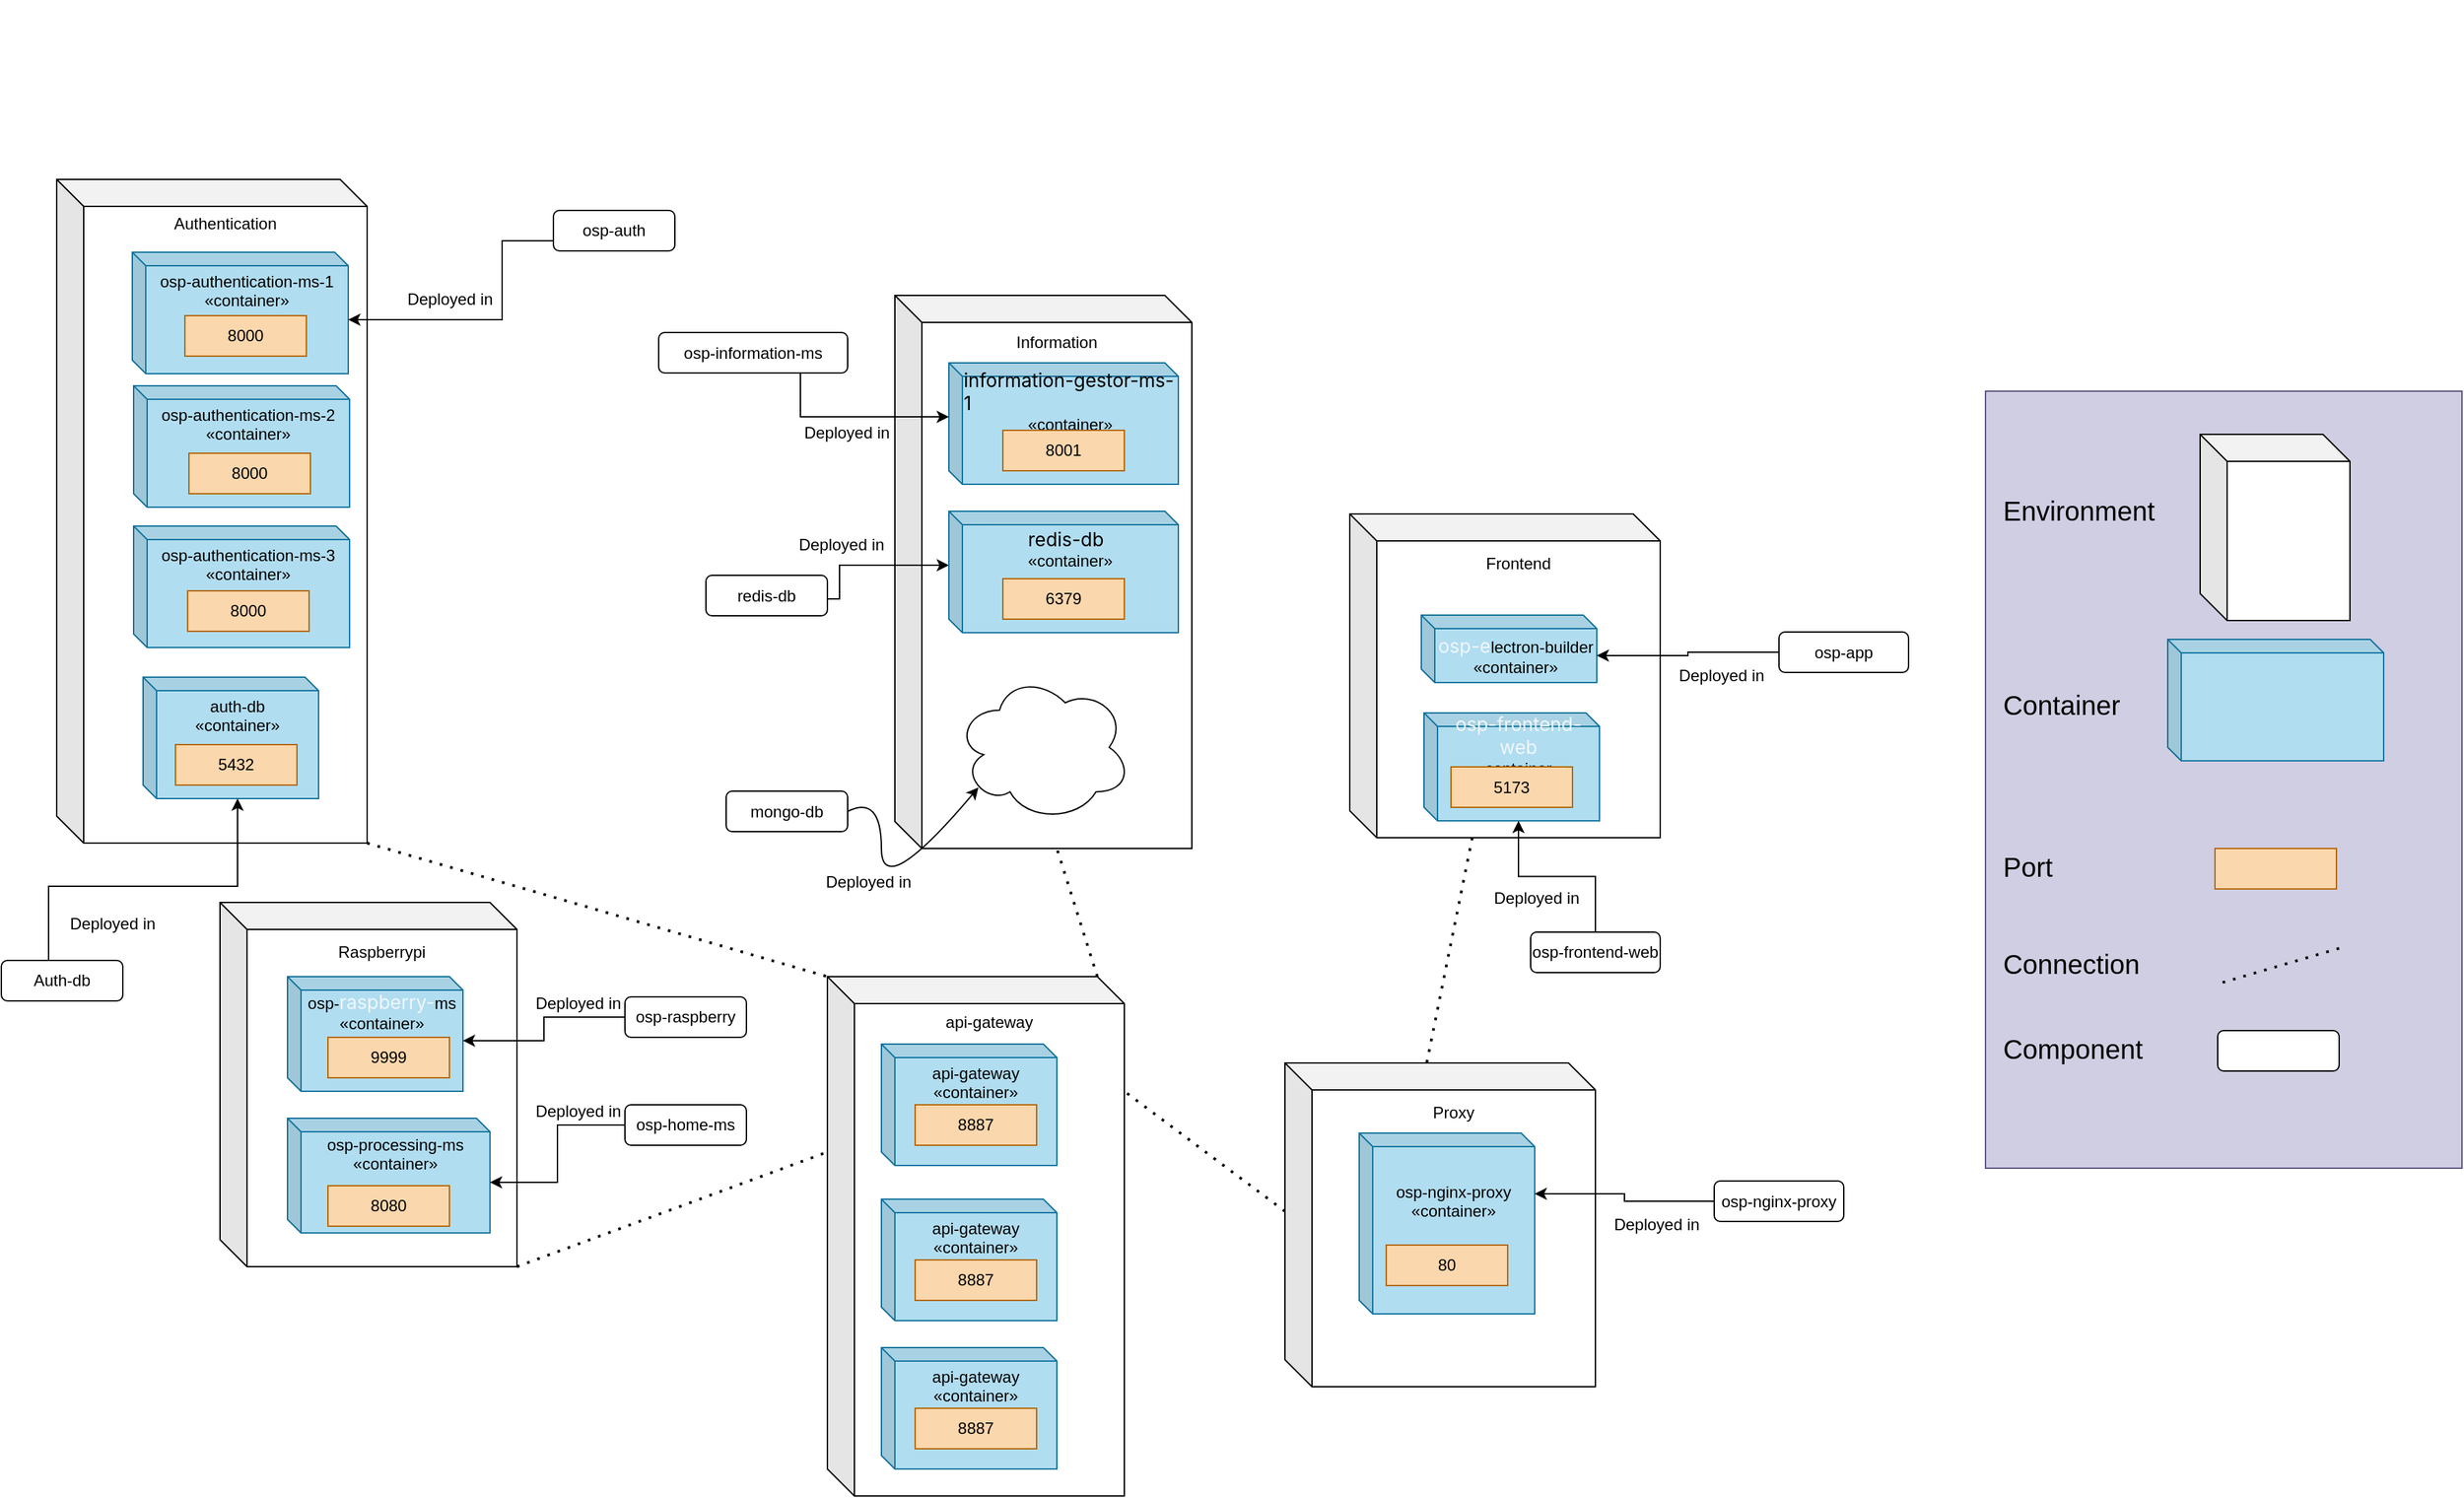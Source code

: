 <mxfile version="28.0.6">
  <diagram name="Página-1" id="M9kBXi95Pbxdc5H1Kn_U">
    <mxGraphModel dx="2466" dy="1177" grid="0" gridSize="10" guides="0" tooltips="1" connect="1" arrows="1" fold="1" page="0" pageScale="1" pageWidth="827" pageHeight="1169" math="0" shadow="0">
      <root>
        <mxCell id="0" />
        <mxCell id="1" parent="0" />
        <mxCell id="m0GzX1zBY5cCZCbFDKXA-44" value="api-gateway" style="shape=cube;whiteSpace=wrap;html=1;boundedLbl=1;backgroundOutline=1;darkOpacity=0.05;darkOpacity2=0.1;size=20;verticalAlign=top;movable=0;resizable=0;rotatable=0;deletable=0;editable=0;locked=1;connectable=0;" parent="1" vertex="1">
          <mxGeometry x="500" y="535" width="220" height="385" as="geometry" />
        </mxCell>
        <mxCell id="m0GzX1zBY5cCZCbFDKXA-43" value="Raspberrypi&lt;div&gt;&lt;br&gt;&lt;/div&gt;&lt;div&gt;&lt;br&gt;&lt;/div&gt;&lt;div&gt;&lt;br&gt;&lt;/div&gt;&lt;div&gt;&lt;br&gt;&lt;/div&gt;&lt;div&gt;&lt;br&gt;&lt;/div&gt;&lt;div&gt;&lt;br&gt;&lt;/div&gt;&lt;div&gt;&lt;br&gt;&lt;/div&gt;&lt;div&gt;&lt;br&gt;&lt;/div&gt;&lt;div&gt;&lt;br&gt;&lt;/div&gt;&lt;div&gt;&lt;br&gt;&lt;/div&gt;&lt;div&gt;&lt;br&gt;&lt;/div&gt;&lt;div&gt;&lt;br&gt;&lt;/div&gt;&lt;div&gt;&lt;br&gt;&lt;/div&gt;&lt;div&gt;&lt;br&gt;&lt;/div&gt;&lt;div&gt;&lt;br&gt;&lt;/div&gt;" style="shape=cube;whiteSpace=wrap;html=1;boundedLbl=1;backgroundOutline=1;darkOpacity=0.05;darkOpacity2=0.1;size=20;" parent="1" vertex="1">
          <mxGeometry x="50" y="480" width="220" height="270" as="geometry" />
        </mxCell>
        <mxCell id="m0GzX1zBY5cCZCbFDKXA-32" value="Frontend&lt;div&gt;&lt;br&gt;&lt;/div&gt;&lt;div&gt;&lt;br&gt;&lt;/div&gt;&lt;div&gt;&lt;br&gt;&lt;/div&gt;&lt;div&gt;&lt;br&gt;&lt;/div&gt;&lt;div&gt;&lt;br&gt;&lt;/div&gt;&lt;div&gt;&lt;br&gt;&lt;/div&gt;&lt;div&gt;&lt;br&gt;&lt;/div&gt;&lt;div&gt;&lt;br&gt;&lt;/div&gt;&lt;div&gt;&lt;br&gt;&lt;/div&gt;&lt;div&gt;&lt;br&gt;&lt;/div&gt;&lt;div&gt;&lt;br&gt;&lt;/div&gt;&lt;div&gt;&lt;br&gt;&lt;/div&gt;&lt;div&gt;&lt;br&gt;&lt;/div&gt;" style="shape=cube;whiteSpace=wrap;html=1;boundedLbl=1;backgroundOutline=1;darkOpacity=0.05;darkOpacity2=0.1;size=20;" parent="1" vertex="1">
          <mxGeometry x="887" y="192" width="230" height="240" as="geometry" />
        </mxCell>
        <mxCell id="m0GzX1zBY5cCZCbFDKXA-19" value="&lt;div&gt;&lt;br&gt;&lt;/div&gt;&lt;div&gt;&lt;br&gt;&lt;/div&gt;&lt;div&gt;&lt;br&gt;&lt;/div&gt;&lt;div&gt;&lt;br&gt;&lt;/div&gt;&lt;div&gt;&lt;br&gt;&lt;/div&gt;&lt;div&gt;&lt;br&gt;&lt;/div&gt;&lt;div&gt;&lt;br&gt;&lt;/div&gt;&lt;div&gt;&lt;br&gt;&lt;/div&gt;&lt;div&gt;&lt;br&gt;&lt;/div&gt;&lt;div&gt;&lt;br&gt;&lt;/div&gt;&lt;div&gt;&lt;br&gt;&lt;/div&gt;Authentication&lt;div&gt;&lt;br&gt;&lt;/div&gt;&lt;div&gt;&lt;br&gt;&lt;/div&gt;&lt;div&gt;&lt;br&gt;&lt;/div&gt;&lt;div&gt;&lt;br&gt;&lt;/div&gt;&lt;div&gt;&lt;br&gt;&lt;/div&gt;&lt;div&gt;&lt;br&gt;&lt;/div&gt;&lt;div&gt;&lt;br&gt;&lt;/div&gt;&lt;div&gt;&lt;br&gt;&lt;/div&gt;&lt;div&gt;&lt;br&gt;&lt;/div&gt;&lt;div&gt;&lt;br&gt;&lt;/div&gt;&lt;div&gt;&lt;br&gt;&lt;/div&gt;&lt;div&gt;&lt;br&gt;&lt;/div&gt;&lt;div&gt;&lt;br&gt;&lt;/div&gt;&lt;div&gt;&lt;br&gt;&lt;/div&gt;&lt;div&gt;&lt;div&gt;&lt;br&gt;&lt;/div&gt;&lt;div&gt;&lt;br&gt;&lt;/div&gt;&lt;div&gt;&lt;br&gt;&lt;/div&gt;&lt;div&gt;&lt;br&gt;&lt;/div&gt;&lt;div&gt;&lt;br&gt;&lt;/div&gt;&lt;div&gt;&lt;br&gt;&lt;/div&gt;&lt;div&gt;&lt;br&gt;&lt;/div&gt;&lt;div&gt;&lt;br&gt;&lt;/div&gt;&lt;div&gt;&lt;br&gt;&lt;/div&gt;&lt;div&gt;&lt;br&gt;&lt;/div&gt;&lt;div&gt;&lt;br&gt;&lt;/div&gt;&lt;div&gt;&lt;br&gt;&lt;/div&gt;&lt;/div&gt;&lt;div&gt;&lt;br&gt;&lt;/div&gt;&lt;div&gt;&lt;br&gt;&lt;/div&gt;&lt;div&gt;&lt;br&gt;&lt;/div&gt;&lt;div&gt;&lt;br&gt;&lt;/div&gt;&lt;div&gt;&lt;br&gt;&lt;/div&gt;&lt;div&gt;&lt;br&gt;&lt;/div&gt;&lt;div&gt;&lt;br&gt;&lt;/div&gt;&lt;div&gt;&lt;br&gt;&lt;/div&gt;&lt;div&gt;&lt;br&gt;&lt;/div&gt;&lt;div&gt;&lt;br&gt;&lt;/div&gt;&lt;div&gt;&lt;br&gt;&lt;/div&gt;&lt;div&gt;&lt;br&gt;&lt;/div&gt;&lt;div&gt;&lt;br&gt;&lt;/div&gt;&lt;div&gt;&lt;br&gt;&lt;/div&gt;&lt;div&gt;&lt;br&gt;&lt;/div&gt;&lt;div&gt;&lt;br&gt;&lt;/div&gt;" style="shape=cube;whiteSpace=wrap;html=1;boundedLbl=1;backgroundOutline=1;darkOpacity=0.05;darkOpacity2=0.1;size=20;" parent="1" vertex="1">
          <mxGeometry x="-71" y="-56" width="230" height="492" as="geometry" />
        </mxCell>
        <mxCell id="m0GzX1zBY5cCZCbFDKXA-23" value="&lt;font style=&quot;color: light-dark(rgb(0, 0, 0), rgb(0, 0, 0));&quot;&gt;Auth-db&lt;/font&gt;" style="rounded=1;whiteSpace=wrap;html=1;fillColor=light-dark(#FFFFFF,#99FFFF);strokeColor=light-dark(#000000,#000000);" parent="1" vertex="1">
          <mxGeometry x="-112" y="523" width="90" height="30" as="geometry" />
        </mxCell>
        <mxCell id="m0GzX1zBY5cCZCbFDKXA-25" value="auth-db&lt;div&gt;«container»&lt;/div&gt;&lt;div&gt;&lt;br&gt;&lt;/div&gt;&lt;div&gt;&lt;br&gt;&lt;/div&gt;&lt;div&gt;&lt;br&gt;&lt;/div&gt;" style="shape=cube;whiteSpace=wrap;html=1;boundedLbl=1;backgroundOutline=1;darkOpacity=0.05;darkOpacity2=0.1;size=10;fillColor=#b1ddf0;strokeColor=#10739e;" parent="1" vertex="1">
          <mxGeometry x="-7" y="313" width="130" height="90" as="geometry" />
        </mxCell>
        <mxCell id="m0GzX1zBY5cCZCbFDKXA-28" value="Information&lt;div&gt;&lt;br&gt;&lt;/div&gt;&lt;div&gt;&lt;br&gt;&lt;/div&gt;&lt;div&gt;&lt;br&gt;&lt;/div&gt;&lt;div&gt;&lt;br&gt;&lt;/div&gt;&lt;div&gt;&lt;br&gt;&lt;/div&gt;&lt;div&gt;&lt;br&gt;&lt;/div&gt;&lt;div&gt;&lt;br&gt;&lt;/div&gt;&lt;div&gt;&lt;br&gt;&lt;/div&gt;&lt;div&gt;&lt;br&gt;&lt;/div&gt;&lt;div&gt;&lt;br&gt;&lt;/div&gt;&lt;div&gt;&lt;br&gt;&lt;/div&gt;&lt;div&gt;&lt;br&gt;&lt;/div&gt;&lt;div&gt;&lt;br&gt;&lt;/div&gt;&lt;div&gt;&lt;br&gt;&lt;/div&gt;&lt;div&gt;&lt;br&gt;&lt;/div&gt;&lt;div&gt;&lt;br&gt;&lt;/div&gt;&lt;div&gt;&lt;br&gt;&lt;/div&gt;&lt;div&gt;&lt;br&gt;&lt;/div&gt;&lt;div&gt;&lt;br&gt;&lt;/div&gt;&lt;div&gt;&lt;br&gt;&lt;/div&gt;&lt;div&gt;&lt;br&gt;&lt;/div&gt;&lt;div&gt;&lt;br&gt;&lt;/div&gt;&lt;div&gt;&lt;br&gt;&lt;/div&gt;&lt;div&gt;&lt;br&gt;&lt;/div&gt;&lt;div&gt;&lt;br&gt;&lt;/div&gt;" style="shape=cube;whiteSpace=wrap;html=1;boundedLbl=1;backgroundOutline=1;darkOpacity=0.05;darkOpacity2=0.1;size=20;" parent="1" vertex="1">
          <mxGeometry x="550" y="30" width="220" height="410" as="geometry" />
        </mxCell>
        <mxCell id="m0GzX1zBY5cCZCbFDKXA-29" style="edgeStyle=orthogonalEdgeStyle;rounded=0;orthogonalLoop=1;jettySize=auto;html=1;exitX=0.389;exitY=0;exitDx=0;exitDy=0;exitPerimeter=0;entryX=0;entryY=0;entryDx=70;entryDy=90;entryPerimeter=0;" parent="1" source="m0GzX1zBY5cCZCbFDKXA-23" target="m0GzX1zBY5cCZCbFDKXA-25" edge="1">
          <mxGeometry relative="1" as="geometry">
            <mxPoint x="55" y="413" as="sourcePoint" />
            <Array as="points">
              <mxPoint x="-77" y="468" />
              <mxPoint x="63" y="468" />
            </Array>
            <mxPoint x="107" y="473" as="targetPoint" />
          </mxGeometry>
        </mxCell>
        <mxCell id="m0GzX1zBY5cCZCbFDKXA-30" value="Deployed in" style="text;html=1;align=center;verticalAlign=middle;resizable=0;points=[];autosize=1;strokeColor=none;fillColor=none;" parent="1" vertex="1">
          <mxGeometry x="-75" y="481" width="90" height="30" as="geometry" />
        </mxCell>
        <mxCell id="m0GzX1zBY5cCZCbFDKXA-31" value="&lt;font style=&quot;&quot;&gt;&lt;a style=&quot;box-sizing: border-box; text-decoration-line: none; font-family: -apple-system, BlinkMacSystemFont, &amp;quot;Segoe UI&amp;quot;, &amp;quot;Noto Sans&amp;quot;, Helvetica, Arial, sans-serif, &amp;quot;Apple Color Emoji&amp;quot;, &amp;quot;Segoe UI Emoji&amp;quot;; font-size: 14px; text-align: left; text-wrap-mode: nowrap;&quot; href=&quot;https://github.com/dafmontenegro/overwatch-sentinel-platform/tree/master/osp-frontend-web&quot; class=&quot;Link--primary&quot; aria-label=&quot;osp-frontend-web, (Directory)&quot; title=&quot;osp-frontend-web&quot;&gt;&lt;font style=&quot;color: light-dark(rgb(240, 246, 252), rgb(255, 255, 255));&quot;&gt;osp-frontend-web&lt;/font&gt;&lt;/a&gt;&lt;br&gt;&lt;/font&gt;&lt;div&gt;&lt;font style=&quot;color: light-dark(rgb(0, 0, 0), rgb(255, 255, 255));&quot;&gt;«container»&lt;/font&gt;&lt;/div&gt;&lt;div&gt;&lt;font style=&quot;color: light-dark(rgb(0, 0, 0), rgb(255, 255, 255));&quot;&gt;&lt;br&gt;&lt;/font&gt;&lt;/div&gt;&lt;div&gt;&lt;br&gt;&lt;/div&gt;&lt;div&gt;&lt;br&gt;&lt;/div&gt;" style="shape=cube;whiteSpace=wrap;html=1;boundedLbl=1;backgroundOutline=1;darkOpacity=0.05;darkOpacity2=0.1;size=10;fillColor=#b1ddf0;strokeColor=#10739e;" parent="1" vertex="1">
          <mxGeometry x="942" y="339.5" width="130" height="80" as="geometry" />
        </mxCell>
        <mxCell id="m0GzX1zBY5cCZCbFDKXA-33" value="&lt;div&gt;&lt;div style=&quot;text-align: left;&quot;&gt;&lt;span style=&quot;background-color: transparent; font-size: 14px; text-wrap-mode: nowrap;&quot;&gt;&lt;font face=&quot;-apple-system, BlinkMacSystemFont, Segoe UI, Noto Sans, Helvetica, Arial, sans-serif, Apple Color Emoji, Segoe UI Emoji&quot;&gt;information-gestor-ms-1&lt;/font&gt;&lt;/span&gt;&lt;/div&gt;&lt;font style=&quot;color: light-dark(rgb(0, 0, 0), rgb(255, 255, 255));&quot;&gt;«container»&lt;/font&gt;&lt;/div&gt;&lt;div&gt;&lt;font style=&quot;color: light-dark(rgb(0, 0, 0), rgb(255, 255, 255));&quot;&gt;&lt;br&gt;&lt;/font&gt;&lt;/div&gt;&lt;div&gt;&lt;font style=&quot;color: light-dark(rgb(0, 0, 0), rgb(255, 255, 255));&quot;&gt;&lt;br&gt;&lt;/font&gt;&lt;/div&gt;&lt;div&gt;&lt;br&gt;&lt;/div&gt;" style="shape=cube;whiteSpace=wrap;html=1;boundedLbl=1;backgroundOutline=1;darkOpacity=0.05;darkOpacity2=0.1;size=10;fillColor=#b1ddf0;strokeColor=#10739e;" parent="1" vertex="1">
          <mxGeometry x="590" y="80" width="170" height="90" as="geometry" />
        </mxCell>
        <mxCell id="m0GzX1zBY5cCZCbFDKXA-34" value="5432" style="rounded=0;whiteSpace=wrap;html=1;fillColor=#fad7ac;strokeColor=#b46504;" parent="1" vertex="1">
          <mxGeometry x="17" y="363" width="90" height="30" as="geometry" />
        </mxCell>
        <mxCell id="m0GzX1zBY5cCZCbFDKXA-35" value="&lt;font style=&quot;color: light-dark(rgb(0, 0, 0), rgb(0, 0, 0));&quot;&gt;osp-frontend-web&lt;/font&gt;" style="rounded=1;whiteSpace=wrap;html=1;fillColor=light-dark(#FFFFFF,#99FFFF);strokeColor=light-dark(#000000,#000000);" parent="1" vertex="1">
          <mxGeometry x="1021" y="502" width="96" height="30" as="geometry" />
        </mxCell>
        <mxCell id="m0GzX1zBY5cCZCbFDKXA-36" style="edgeStyle=orthogonalEdgeStyle;rounded=0;orthogonalLoop=1;jettySize=auto;html=1;entryX=0;entryY=0;entryDx=70;entryDy=80;entryPerimeter=0;exitX=0.5;exitY=0;exitDx=0;exitDy=0;" parent="1" source="m0GzX1zBY5cCZCbFDKXA-35" target="m0GzX1zBY5cCZCbFDKXA-31" edge="1">
          <mxGeometry relative="1" as="geometry">
            <mxPoint x="72" y="659" as="sourcePoint" />
            <mxPoint x="116" y="572" as="targetPoint" />
          </mxGeometry>
        </mxCell>
        <mxCell id="m0GzX1zBY5cCZCbFDKXA-37" value="Deployed in" style="text;html=1;align=center;verticalAlign=middle;resizable=0;points=[];autosize=1;strokeColor=none;fillColor=none;" parent="1" vertex="1">
          <mxGeometry x="175" y="18" width="90" height="30" as="geometry" />
        </mxCell>
        <mxCell id="m0GzX1zBY5cCZCbFDKXA-38" value="&lt;div&gt;&lt;font style=&quot;color: light-dark(rgb(0, 0, 0), rgb(255, 255, 255));&quot;&gt;osp-&lt;a title=&quot;osp-frontend-web&quot; aria-label=&quot;osp-frontend-web, (Directory)&quot; class=&quot;Link--primary&quot; href=&quot;https://github.com/dafmontenegro/overwatch-sentinel-platform/tree/master/osp-frontend-web&quot; style=&quot;box-sizing: border-box; text-decoration-line: none; font-family: -apple-system, BlinkMacSystemFont, &amp;quot;Segoe UI&amp;quot;, &amp;quot;Noto Sans&amp;quot;, Helvetica, Arial, sans-serif, &amp;quot;Apple Color Emoji&amp;quot;, &amp;quot;Segoe UI Emoji&amp;quot;; font-size: 14px; text-align: left; text-wrap-mode: nowrap;&quot;&gt;&lt;font style=&quot;color: light-dark(rgb(240, 246, 252), rgb(255, 255, 255));&quot;&gt;raspberry-&lt;/font&gt;&lt;/a&gt;ms&lt;br&gt;«container»&lt;/font&gt;&lt;/div&gt;&lt;div&gt;&lt;font style=&quot;color: light-dark(rgb(0, 0, 0), rgb(255, 255, 255));&quot;&gt;&lt;br&gt;&lt;/font&gt;&lt;/div&gt;&lt;div&gt;&lt;font style=&quot;color: light-dark(rgb(0, 0, 0), rgb(255, 255, 255));&quot;&gt;&lt;br&gt;&lt;/font&gt;&lt;/div&gt;&lt;div&gt;&lt;br&gt;&lt;/div&gt;" style="shape=cube;whiteSpace=wrap;html=1;boundedLbl=1;backgroundOutline=1;darkOpacity=0.05;darkOpacity2=0.1;size=10;fillColor=#b1ddf0;strokeColor=#10739e;" parent="1" vertex="1">
          <mxGeometry x="100" y="535" width="130" height="85" as="geometry" />
        </mxCell>
        <mxCell id="m0GzX1zBY5cCZCbFDKXA-41" value="&lt;div&gt;&lt;font style=&quot;color: light-dark(rgb(0, 0, 0), rgb(255, 255, 255));&quot;&gt;api-gateway&lt;br&gt;«container»&lt;/font&gt;&lt;/div&gt;&lt;div&gt;&lt;font style=&quot;color: light-dark(rgb(0, 0, 0), rgb(255, 255, 255));&quot;&gt;&lt;br&gt;&lt;/font&gt;&lt;/div&gt;&lt;div&gt;&lt;font style=&quot;color: light-dark(rgb(0, 0, 0), rgb(255, 255, 255));&quot;&gt;&lt;br&gt;&lt;/font&gt;&lt;/div&gt;&lt;div&gt;&lt;br&gt;&lt;/div&gt;" style="shape=cube;whiteSpace=wrap;html=1;boundedLbl=1;backgroundOutline=1;darkOpacity=0.05;darkOpacity2=0.1;size=10;fillColor=#b1ddf0;strokeColor=#10739e;" parent="1" vertex="1">
          <mxGeometry x="540" y="585" width="130" height="90" as="geometry" />
        </mxCell>
        <mxCell id="m0GzX1zBY5cCZCbFDKXA-45" value="osp-authentication-ms-1&lt;div&gt;«container»&lt;/div&gt;&lt;div&gt;&lt;br&gt;&lt;/div&gt;&lt;div&gt;&lt;br&gt;&lt;/div&gt;&lt;div&gt;&lt;br&gt;&lt;/div&gt;" style="shape=cube;whiteSpace=wrap;html=1;boundedLbl=1;backgroundOutline=1;darkOpacity=0.05;darkOpacity2=0.1;size=10;fillColor=#b1ddf0;strokeColor=#10739e;" parent="1" vertex="1">
          <mxGeometry x="-15" y="-2" width="160" height="90" as="geometry" />
        </mxCell>
        <mxCell id="m0GzX1zBY5cCZCbFDKXA-46" value="8000" style="rounded=0;whiteSpace=wrap;html=1;fillColor=#fad7ac;strokeColor=#b46504;" parent="1" vertex="1">
          <mxGeometry x="24" y="45" width="90" height="30" as="geometry" />
        </mxCell>
        <mxCell id="m0GzX1zBY5cCZCbFDKXA-47" value="&lt;font style=&quot;color: light-dark(rgb(0, 0, 0), rgb(0, 0, 0));&quot;&gt;osp-auth&lt;/font&gt;" style="rounded=1;whiteSpace=wrap;html=1;fillColor=light-dark(#FFFFFF,#99FFFF);strokeColor=light-dark(#000000,#000000);" parent="1" vertex="1">
          <mxGeometry x="297" y="-33" width="90" height="30" as="geometry" />
        </mxCell>
        <mxCell id="m0GzX1zBY5cCZCbFDKXA-48" style="edgeStyle=orthogonalEdgeStyle;rounded=0;orthogonalLoop=1;jettySize=auto;html=1;entryX=0;entryY=0;entryDx=160;entryDy=50;entryPerimeter=0;exitX=0;exitY=0.75;exitDx=0;exitDy=0;" parent="1" source="m0GzX1zBY5cCZCbFDKXA-47" target="m0GzX1zBY5cCZCbFDKXA-45" edge="1">
          <mxGeometry relative="1" as="geometry">
            <mxPoint x="370" y="182.5" as="sourcePoint" />
            <mxPoint x="264" y="317.5" as="targetPoint" />
            <Array as="points">
              <mxPoint x="259" y="48" />
            </Array>
          </mxGeometry>
        </mxCell>
        <mxCell id="m0GzX1zBY5cCZCbFDKXA-50" value="8001" style="rounded=0;whiteSpace=wrap;html=1;fillColor=#fad7ac;strokeColor=#b46504;" parent="1" vertex="1">
          <mxGeometry x="630" y="130" width="90" height="30" as="geometry" />
        </mxCell>
        <mxCell id="m0GzX1zBY5cCZCbFDKXA-51" value="&lt;font style=&quot;color: light-dark(rgb(0, 0, 0), rgb(0, 0, 0));&quot;&gt;osp-information-ms&lt;/font&gt;" style="rounded=1;whiteSpace=wrap;html=1;fillColor=light-dark(#FFFFFF,#99FFFF);strokeColor=light-dark(#000000,#000000);" parent="1" vertex="1">
          <mxGeometry x="375" y="57.5" width="140" height="30" as="geometry" />
        </mxCell>
        <mxCell id="m0GzX1zBY5cCZCbFDKXA-53" value="Deployed in" style="text;html=1;align=center;verticalAlign=middle;resizable=0;points=[];autosize=1;strokeColor=none;fillColor=none;" parent="1" vertex="1">
          <mxGeometry x="469" y="117" width="90" height="30" as="geometry" />
        </mxCell>
        <mxCell id="m0GzX1zBY5cCZCbFDKXA-54" style="edgeStyle=orthogonalEdgeStyle;rounded=0;orthogonalLoop=1;jettySize=auto;html=1;entryX=0;entryY=0;entryDx=0;entryDy=40;entryPerimeter=0;exitX=1;exitY=0.5;exitDx=0;exitDy=0;" parent="1" source="m0GzX1zBY5cCZCbFDKXA-58" target="m0GzX1zBY5cCZCbFDKXA-56" edge="1">
          <mxGeometry relative="1" as="geometry">
            <mxPoint x="510" y="270" as="sourcePoint" />
            <mxPoint x="390" y="290" as="targetPoint" />
            <Array as="points">
              <mxPoint x="509" y="255" />
              <mxPoint x="509" y="230" />
            </Array>
          </mxGeometry>
        </mxCell>
        <mxCell id="m0GzX1zBY5cCZCbFDKXA-55" style="edgeStyle=orthogonalEdgeStyle;rounded=0;orthogonalLoop=1;jettySize=auto;html=1;entryX=0;entryY=0;entryDx=0;entryDy=40;entryPerimeter=0;exitX=0.75;exitY=1;exitDx=0;exitDy=0;" parent="1" source="m0GzX1zBY5cCZCbFDKXA-51" target="m0GzX1zBY5cCZCbFDKXA-33" edge="1">
          <mxGeometry relative="1" as="geometry">
            <mxPoint x="480" y="90" as="sourcePoint" />
            <mxPoint x="390" y="290" as="targetPoint" />
            <Array as="points">
              <mxPoint x="480" y="120" />
            </Array>
          </mxGeometry>
        </mxCell>
        <mxCell id="m0GzX1zBY5cCZCbFDKXA-56" value="&lt;div&gt;&lt;div style=&quot;text-align: left;&quot;&gt;&lt;span style=&quot;color: light-dark(rgb(0, 0, 0), rgb(255, 255, 255)); background-color: transparent; text-align: center;&quot;&gt;&lt;font face=&quot;-apple-system, BlinkMacSystemFont, Segoe UI, Noto Sans, Helvetica, Arial, sans-serif, Apple Color Emoji, Segoe UI Emoji&quot;&gt;&lt;span style=&quot;font-size: 14px; text-wrap-mode: nowrap;&quot;&gt;redis-db&lt;/span&gt;&lt;/font&gt;&lt;/span&gt;&lt;/div&gt;&lt;div style=&quot;text-align: left;&quot;&gt;&lt;span style=&quot;color: light-dark(rgb(0, 0, 0), rgb(255, 255, 255)); background-color: transparent; text-align: center;&quot;&gt;«container»&lt;/span&gt;&lt;/div&gt;&lt;/div&gt;&lt;div&gt;&lt;font style=&quot;color: light-dark(rgb(0, 0, 0), rgb(255, 255, 255));&quot;&gt;&lt;br&gt;&lt;/font&gt;&lt;/div&gt;&lt;div&gt;&lt;font style=&quot;color: light-dark(rgb(0, 0, 0), rgb(255, 255, 255));&quot;&gt;&lt;br&gt;&lt;/font&gt;&lt;/div&gt;&lt;div&gt;&lt;br&gt;&lt;/div&gt;" style="shape=cube;whiteSpace=wrap;html=1;boundedLbl=1;backgroundOutline=1;darkOpacity=0.05;darkOpacity2=0.1;size=10;fillColor=#b1ddf0;strokeColor=#10739e;" parent="1" vertex="1">
          <mxGeometry x="590" y="190" width="170" height="90" as="geometry" />
        </mxCell>
        <mxCell id="m0GzX1zBY5cCZCbFDKXA-57" value="6379" style="rounded=0;whiteSpace=wrap;html=1;fillColor=#fad7ac;strokeColor=#b46504;" parent="1" vertex="1">
          <mxGeometry x="630" y="240" width="90" height="30" as="geometry" />
        </mxCell>
        <mxCell id="m0GzX1zBY5cCZCbFDKXA-58" value="&lt;font style=&quot;color: light-dark(rgb(0, 0, 0), rgb(0, 0, 0));&quot;&gt;redis-db&lt;/font&gt;" style="rounded=1;whiteSpace=wrap;html=1;fillColor=light-dark(#FFFFFF,#99FFFF);strokeColor=light-dark(#000000,#000000);" parent="1" vertex="1">
          <mxGeometry x="410" y="237.5" width="90" height="30" as="geometry" />
        </mxCell>
        <mxCell id="m0GzX1zBY5cCZCbFDKXA-59" value="Deployed in" style="text;html=1;align=center;verticalAlign=middle;resizable=0;points=[];autosize=1;strokeColor=none;fillColor=none;" parent="1" vertex="1">
          <mxGeometry x="465" y="200" width="90" height="30" as="geometry" />
        </mxCell>
        <mxCell id="m0GzX1zBY5cCZCbFDKXA-60" value="&lt;font style=&quot;color: light-dark(rgb(0, 0, 0), rgb(0, 0, 0));&quot;&gt;mongo-db&lt;/font&gt;" style="rounded=1;whiteSpace=wrap;html=1;fillColor=light-dark(#FFFFFF,#99FFFF);strokeColor=light-dark(#000000,#000000);" parent="1" vertex="1">
          <mxGeometry x="425" y="397.5" width="90" height="30" as="geometry" />
        </mxCell>
        <mxCell id="m0GzX1zBY5cCZCbFDKXA-61" value="" style="ellipse;shape=cloud;whiteSpace=wrap;html=1;fillColor=light-dark(#FFFFFF,#939393);" parent="1" vertex="1">
          <mxGeometry x="595" y="310" width="130" height="110" as="geometry" />
        </mxCell>
        <mxCell id="m0GzX1zBY5cCZCbFDKXA-63" value="" style="curved=1;endArrow=classic;html=1;rounded=0;exitX=1;exitY=0.5;exitDx=0;exitDy=0;entryX=0.13;entryY=0.77;entryDx=0;entryDy=0;entryPerimeter=0;" parent="1" source="m0GzX1zBY5cCZCbFDKXA-60" target="m0GzX1zBY5cCZCbFDKXA-61" edge="1">
          <mxGeometry width="50" height="50" relative="1" as="geometry">
            <mxPoint x="540" y="530" as="sourcePoint" />
            <mxPoint x="590" y="480" as="targetPoint" />
            <Array as="points">
              <mxPoint x="540" y="400" />
              <mxPoint x="540" y="480" />
            </Array>
          </mxGeometry>
        </mxCell>
        <mxCell id="m0GzX1zBY5cCZCbFDKXA-64" value="Deployed in" style="text;html=1;align=center;verticalAlign=middle;resizable=0;points=[];autosize=1;strokeColor=none;fillColor=none;" parent="1" vertex="1">
          <mxGeometry x="485" y="450" width="90" height="30" as="geometry" />
        </mxCell>
        <mxCell id="m0GzX1zBY5cCZCbFDKXA-66" value="8887" style="rounded=0;whiteSpace=wrap;html=1;fillColor=#fad7ac;strokeColor=#b46504;" parent="1" vertex="1">
          <mxGeometry x="565" y="630" width="90" height="30" as="geometry" />
        </mxCell>
        <mxCell id="m0GzX1zBY5cCZCbFDKXA-69" value="5173" style="rounded=0;whiteSpace=wrap;html=1;fillColor=#fad7ac;strokeColor=#b46504;" parent="1" vertex="1">
          <mxGeometry x="962" y="379.5" width="90" height="30" as="geometry" />
        </mxCell>
        <mxCell id="m0GzX1zBY5cCZCbFDKXA-70" value="Deployed in" style="text;html=1;align=center;verticalAlign=middle;resizable=0;points=[];autosize=1;strokeColor=none;fillColor=none;" parent="1" vertex="1">
          <mxGeometry x="980" y="462" width="90" height="30" as="geometry" />
        </mxCell>
        <mxCell id="m0GzX1zBY5cCZCbFDKXA-71" value="9999" style="rounded=0;whiteSpace=wrap;html=1;fillColor=#fad7ac;strokeColor=#b46504;" parent="1" vertex="1">
          <mxGeometry x="130" y="580" width="90" height="30" as="geometry" />
        </mxCell>
        <mxCell id="m0GzX1zBY5cCZCbFDKXA-72" value="&lt;div&gt;&lt;font style=&quot;color: light-dark(rgb(0, 0, 0), rgb(255, 255, 255));&quot;&gt;osp-processing-ms&lt;/font&gt;&lt;/div&gt;&lt;div&gt;&lt;font style=&quot;color: light-dark(rgb(0, 0, 0), rgb(255, 255, 255));&quot;&gt;«container»&lt;/font&gt;&lt;/div&gt;&lt;div&gt;&lt;font style=&quot;color: light-dark(rgb(0, 0, 0), rgb(255, 255, 255));&quot;&gt;&lt;br&gt;&lt;/font&gt;&lt;/div&gt;&lt;div&gt;&lt;font style=&quot;color: light-dark(rgb(0, 0, 0), rgb(255, 255, 255));&quot;&gt;&lt;br&gt;&lt;/font&gt;&lt;/div&gt;&lt;div&gt;&lt;br&gt;&lt;/div&gt;" style="shape=cube;whiteSpace=wrap;html=1;boundedLbl=1;backgroundOutline=1;darkOpacity=0.05;darkOpacity2=0.1;size=10;fillColor=#b1ddf0;strokeColor=#10739e;" parent="1" vertex="1">
          <mxGeometry x="100" y="640" width="150" height="85" as="geometry" />
        </mxCell>
        <mxCell id="m0GzX1zBY5cCZCbFDKXA-73" value="8080" style="rounded=0;whiteSpace=wrap;html=1;fillColor=#fad7ac;strokeColor=#b46504;" parent="1" vertex="1">
          <mxGeometry x="130" y="690" width="90" height="30" as="geometry" />
        </mxCell>
        <mxCell id="m0GzX1zBY5cCZCbFDKXA-74" value="" style="endArrow=none;dashed=1;html=1;dashPattern=1 3;strokeWidth=2;rounded=0;exitX=1;exitY=1;exitDx=0;exitDy=0;exitPerimeter=0;entryX=0;entryY=0;entryDx=0;entryDy=0;entryPerimeter=0;" parent="1" source="m0GzX1zBY5cCZCbFDKXA-19" target="m0GzX1zBY5cCZCbFDKXA-44" edge="1">
          <mxGeometry width="50" height="50" relative="1" as="geometry">
            <mxPoint x="340" y="610" as="sourcePoint" />
            <mxPoint x="390" y="560" as="targetPoint" />
          </mxGeometry>
        </mxCell>
        <mxCell id="m0GzX1zBY5cCZCbFDKXA-75" value="" style="endArrow=none;dashed=1;html=1;dashPattern=1 3;strokeWidth=2;rounded=0;exitX=1;exitY=1;exitDx=0;exitDy=0;exitPerimeter=0;entryX=0;entryY=0;entryDx=0;entryDy=130;entryPerimeter=0;" parent="1" source="m0GzX1zBY5cCZCbFDKXA-43" target="m0GzX1zBY5cCZCbFDKXA-44" edge="1">
          <mxGeometry width="50" height="50" relative="1" as="geometry">
            <mxPoint x="320" y="410" as="sourcePoint" />
            <mxPoint x="545" y="622" as="targetPoint" />
          </mxGeometry>
        </mxCell>
        <mxCell id="m0GzX1zBY5cCZCbFDKXA-76" value="" style="endArrow=none;dashed=1;html=1;dashPattern=1 3;strokeWidth=2;rounded=0;exitX=0;exitY=0;exitDx=200;exitDy=0;exitPerimeter=0;entryX=0;entryY=0;entryDx=120;entryDy=410;entryPerimeter=0;" parent="1" source="m0GzX1zBY5cCZCbFDKXA-44" target="m0GzX1zBY5cCZCbFDKXA-28" edge="1">
          <mxGeometry width="50" height="50" relative="1" as="geometry">
            <mxPoint x="490" y="790" as="sourcePoint" />
            <mxPoint x="705" y="700" as="targetPoint" />
          </mxGeometry>
        </mxCell>
        <mxCell id="m0GzX1zBY5cCZCbFDKXA-77" value="" style="endArrow=none;dashed=1;html=1;dashPattern=1 3;strokeWidth=2;rounded=0;exitX=0;exitY=0;exitDx=0;exitDy=110;exitPerimeter=0;entryX=0;entryY=0;entryDx=220;entryDy=85;entryPerimeter=0;" parent="1" source="0lKNXCBktBWMetehXK1l-1" target="m0GzX1zBY5cCZCbFDKXA-44" edge="1">
          <mxGeometry width="50" height="50" relative="1" as="geometry">
            <mxPoint x="705" y="690" as="sourcePoint" />
            <mxPoint x="690" y="600" as="targetPoint" />
          </mxGeometry>
        </mxCell>
        <mxCell id="m0GzX1zBY5cCZCbFDKXA-78" value="&lt;font style=&quot;color: light-dark(rgb(0, 0, 0), rgb(0, 0, 0));&quot;&gt;osp-home-ms&lt;/font&gt;" style="rounded=1;whiteSpace=wrap;html=1;fillColor=light-dark(#FFFFFF,#99FFFF);strokeColor=light-dark(#000000,#000000);" parent="1" vertex="1">
          <mxGeometry x="350" y="630" width="90" height="30" as="geometry" />
        </mxCell>
        <mxCell id="m0GzX1zBY5cCZCbFDKXA-79" style="edgeStyle=orthogonalEdgeStyle;rounded=0;orthogonalLoop=1;jettySize=auto;html=1;entryX=0;entryY=0;entryDx=150;entryDy=47.5;entryPerimeter=0;" parent="1" source="m0GzX1zBY5cCZCbFDKXA-78" target="m0GzX1zBY5cCZCbFDKXA-72" edge="1">
          <mxGeometry relative="1" as="geometry" />
        </mxCell>
        <mxCell id="m0GzX1zBY5cCZCbFDKXA-80" value="Deployed in" style="text;html=1;align=center;verticalAlign=middle;resizable=0;points=[];autosize=1;strokeColor=none;fillColor=none;" parent="1" vertex="1">
          <mxGeometry x="270" y="620" width="90" height="30" as="geometry" />
        </mxCell>
        <mxCell id="m0GzX1zBY5cCZCbFDKXA-81" value="&lt;font style=&quot;color: light-dark(rgb(0, 0, 0), rgb(0, 0, 0));&quot;&gt;osp-raspberry&lt;/font&gt;" style="rounded=1;whiteSpace=wrap;html=1;fillColor=light-dark(#FFFFFF,#99FFFF);strokeColor=light-dark(#000000,#000000);" parent="1" vertex="1">
          <mxGeometry x="350" y="550" width="90" height="30" as="geometry" />
        </mxCell>
        <mxCell id="m0GzX1zBY5cCZCbFDKXA-82" style="edgeStyle=orthogonalEdgeStyle;rounded=0;orthogonalLoop=1;jettySize=auto;html=1;entryX=0;entryY=0;entryDx=130;entryDy=47.5;entryPerimeter=0;" parent="1" source="m0GzX1zBY5cCZCbFDKXA-81" target="m0GzX1zBY5cCZCbFDKXA-38" edge="1">
          <mxGeometry relative="1" as="geometry" />
        </mxCell>
        <mxCell id="m0GzX1zBY5cCZCbFDKXA-83" value="Deployed in" style="text;html=1;align=center;verticalAlign=middle;resizable=0;points=[];autosize=1;strokeColor=none;fillColor=none;" parent="1" vertex="1">
          <mxGeometry x="270" y="540" width="90" height="30" as="geometry" />
        </mxCell>
        <mxCell id="m0GzX1zBY5cCZCbFDKXA-84" value="&lt;font style=&quot;&quot;&gt;&lt;a title=&quot;osp-frontend-web&quot; aria-label=&quot;osp-frontend-web, (Directory)&quot; class=&quot;Link--primary&quot; href=&quot;https://github.com/dafmontenegro/overwatch-sentinel-platform/tree/master/osp-frontend-web&quot; style=&quot;box-sizing: border-box; text-decoration-line: none; font-family: -apple-system, BlinkMacSystemFont, &amp;quot;Segoe UI&amp;quot;, &amp;quot;Noto Sans&amp;quot;, Helvetica, Arial, sans-serif, &amp;quot;Apple Color Emoji&amp;quot;, &amp;quot;Segoe UI Emoji&amp;quot;; font-size: 14px; text-align: left; text-wrap-mode: nowrap;&quot;&gt;&lt;font style=&quot;color: light-dark(rgb(240, 246, 252), rgb(255, 255, 255));&quot;&gt;osp-e&lt;/font&gt;&lt;/a&gt;lectron-builder&lt;br&gt;&lt;/font&gt;&lt;div&gt;&lt;font style=&quot;color: light-dark(rgb(0, 0, 0), rgb(255, 255, 255));&quot;&gt;«container»&lt;/font&gt;&lt;/div&gt;" style="shape=cube;whiteSpace=wrap;html=1;boundedLbl=1;backgroundOutline=1;darkOpacity=0.05;darkOpacity2=0.1;size=10;fillColor=#b1ddf0;strokeColor=#10739e;" parent="1" vertex="1">
          <mxGeometry x="940" y="267" width="130" height="50" as="geometry" />
        </mxCell>
        <mxCell id="m0GzX1zBY5cCZCbFDKXA-86" value="&lt;font style=&quot;color: light-dark(rgb(0, 0, 0), rgb(0, 0, 0));&quot;&gt;osp-app&lt;/font&gt;" style="rounded=1;whiteSpace=wrap;html=1;fillColor=light-dark(#FFFFFF,#99FFFF);strokeColor=light-dark(#000000,#000000);" parent="1" vertex="1">
          <mxGeometry x="1205" y="279.5" width="96" height="30" as="geometry" />
        </mxCell>
        <mxCell id="m0GzX1zBY5cCZCbFDKXA-87" value="Deployed in" style="text;html=1;align=center;verticalAlign=middle;resizable=0;points=[];autosize=1;strokeColor=none;fillColor=none;" parent="1" vertex="1">
          <mxGeometry x="1117" y="297" width="90" height="30" as="geometry" />
        </mxCell>
        <mxCell id="m0GzX1zBY5cCZCbFDKXA-88" style="edgeStyle=orthogonalEdgeStyle;rounded=0;orthogonalLoop=1;jettySize=auto;html=1;entryX=0;entryY=0;entryDx=130;entryDy=30;entryPerimeter=0;exitX=0;exitY=0.5;exitDx=0;exitDy=0;" parent="1" source="m0GzX1zBY5cCZCbFDKXA-86" target="m0GzX1zBY5cCZCbFDKXA-84" edge="1">
          <mxGeometry relative="1" as="geometry">
            <mxPoint x="1197" y="544" as="sourcePoint" />
            <mxPoint x="1140" y="462" as="targetPoint" />
          </mxGeometry>
        </mxCell>
        <mxCell id="0lKNXCBktBWMetehXK1l-1" value="&lt;div&gt;Proxy&lt;/div&gt;&lt;div&gt;&lt;br&gt;&lt;/div&gt;&lt;div&gt;&lt;br&gt;&lt;/div&gt;&lt;div&gt;&lt;br&gt;&lt;/div&gt;&lt;div&gt;&lt;br&gt;&lt;/div&gt;&lt;div&gt;&lt;br&gt;&lt;/div&gt;&lt;div&gt;&lt;br&gt;&lt;/div&gt;&lt;div&gt;&lt;br&gt;&lt;/div&gt;&lt;div&gt;&lt;br&gt;&lt;/div&gt;&lt;div&gt;&lt;br&gt;&lt;/div&gt;&lt;div&gt;&lt;br&gt;&lt;/div&gt;&lt;div&gt;&lt;br&gt;&lt;/div&gt;&lt;div&gt;&lt;br&gt;&lt;/div&gt;&lt;div&gt;&lt;br&gt;&lt;/div&gt;" style="shape=cube;whiteSpace=wrap;html=1;boundedLbl=1;backgroundOutline=1;darkOpacity=0.05;darkOpacity2=0.1;size=20;" parent="1" vertex="1">
          <mxGeometry x="839" y="599" width="230" height="240" as="geometry" />
        </mxCell>
        <mxCell id="0lKNXCBktBWMetehXK1l-4" value="&lt;div&gt;&lt;font style=&quot;color: light-dark(rgb(0, 0, 0), rgb(255, 255, 255));&quot;&gt;osp-nginx-proxy&lt;/font&gt;&lt;/div&gt;&lt;div&gt;&lt;font style=&quot;color: light-dark(rgb(0, 0, 0), rgb(255, 255, 255));&quot;&gt;«container»&lt;/font&gt;&lt;/div&gt;&lt;div&gt;&lt;font style=&quot;color: light-dark(rgb(0, 0, 0), rgb(255, 255, 255));&quot;&gt;&lt;br&gt;&lt;/font&gt;&lt;/div&gt;&lt;div&gt;&lt;br&gt;&lt;/div&gt;&lt;div&gt;&lt;br&gt;&lt;/div&gt;" style="shape=cube;whiteSpace=wrap;html=1;boundedLbl=1;backgroundOutline=1;darkOpacity=0.05;darkOpacity2=0.1;size=10;fillColor=#b1ddf0;strokeColor=#10739e;" parent="1" vertex="1">
          <mxGeometry x="894" y="651" width="130" height="134" as="geometry" />
        </mxCell>
        <mxCell id="0lKNXCBktBWMetehXK1l-5" value="80" style="rounded=0;whiteSpace=wrap;html=1;fillColor=#fad7ac;strokeColor=#b46504;" parent="1" vertex="1">
          <mxGeometry x="914" y="734" width="90" height="30" as="geometry" />
        </mxCell>
        <mxCell id="0lKNXCBktBWMetehXK1l-6" value="&lt;font style=&quot;color: light-dark(rgb(0, 0, 0), rgb(0, 0, 0));&quot;&gt;osp-nginx-proxy&lt;/font&gt;" style="rounded=1;whiteSpace=wrap;html=1;fillColor=light-dark(#FFFFFF,#99FFFF);strokeColor=light-dark(#000000,#000000);" parent="1" vertex="1">
          <mxGeometry x="1157" y="686.5" width="96" height="30" as="geometry" />
        </mxCell>
        <mxCell id="0lKNXCBktBWMetehXK1l-7" value="Deployed in" style="text;html=1;align=center;verticalAlign=middle;resizable=0;points=[];autosize=1;strokeColor=none;fillColor=none;" parent="1" vertex="1">
          <mxGeometry x="1069" y="704" width="90" height="30" as="geometry" />
        </mxCell>
        <mxCell id="0lKNXCBktBWMetehXK1l-8" style="edgeStyle=orthogonalEdgeStyle;rounded=0;orthogonalLoop=1;jettySize=auto;html=1;entryX=0;entryY=0;entryDx=130;entryDy=45;entryPerimeter=0;exitX=0;exitY=0.5;exitDx=0;exitDy=0;" parent="1" source="0lKNXCBktBWMetehXK1l-6" target="0lKNXCBktBWMetehXK1l-4" edge="1">
          <mxGeometry relative="1" as="geometry">
            <mxPoint x="1149" y="951" as="sourcePoint" />
            <mxPoint x="1092" y="869" as="targetPoint" />
          </mxGeometry>
        </mxCell>
        <mxCell id="0lKNXCBktBWMetehXK1l-10" value="" style="endArrow=none;dashed=1;html=1;dashPattern=1 3;strokeWidth=2;rounded=0;entryX=0;entryY=0;entryDx=105;entryDy=0;entryPerimeter=0;" parent="1" source="m0GzX1zBY5cCZCbFDKXA-32" target="0lKNXCBktBWMetehXK1l-1" edge="1">
          <mxGeometry width="50" height="50" relative="1" as="geometry">
            <mxPoint x="1028" y="580" as="sourcePoint" />
            <mxPoint x="820" y="621" as="targetPoint" />
          </mxGeometry>
        </mxCell>
        <mxCell id="0lKNXCBktBWMetehXK1l-11" value="&lt;div&gt;&lt;font style=&quot;color: light-dark(rgb(0, 0, 0), rgb(255, 255, 255));&quot;&gt;api-gateway&lt;br&gt;«container»&lt;/font&gt;&lt;/div&gt;&lt;div&gt;&lt;font style=&quot;color: light-dark(rgb(0, 0, 0), rgb(255, 255, 255));&quot;&gt;&lt;br&gt;&lt;/font&gt;&lt;/div&gt;&lt;div&gt;&lt;font style=&quot;color: light-dark(rgb(0, 0, 0), rgb(255, 255, 255));&quot;&gt;&lt;br&gt;&lt;/font&gt;&lt;/div&gt;&lt;div&gt;&lt;br&gt;&lt;/div&gt;" style="shape=cube;whiteSpace=wrap;html=1;boundedLbl=1;backgroundOutline=1;darkOpacity=0.05;darkOpacity2=0.1;size=10;fillColor=#b1ddf0;strokeColor=#10739e;" parent="1" vertex="1">
          <mxGeometry x="540" y="700" width="130" height="90" as="geometry" />
        </mxCell>
        <mxCell id="0lKNXCBktBWMetehXK1l-12" value="8887" style="rounded=0;whiteSpace=wrap;html=1;fillColor=#fad7ac;strokeColor=#b46504;" parent="1" vertex="1">
          <mxGeometry x="565" y="745" width="90" height="30" as="geometry" />
        </mxCell>
        <mxCell id="0lKNXCBktBWMetehXK1l-13" value="&lt;div&gt;&lt;font style=&quot;color: light-dark(rgb(0, 0, 0), rgb(255, 255, 255));&quot;&gt;api-gateway&lt;br&gt;«container»&lt;/font&gt;&lt;/div&gt;&lt;div&gt;&lt;font style=&quot;color: light-dark(rgb(0, 0, 0), rgb(255, 255, 255));&quot;&gt;&lt;br&gt;&lt;/font&gt;&lt;/div&gt;&lt;div&gt;&lt;font style=&quot;color: light-dark(rgb(0, 0, 0), rgb(255, 255, 255));&quot;&gt;&lt;br&gt;&lt;/font&gt;&lt;/div&gt;&lt;div&gt;&lt;br&gt;&lt;/div&gt;" style="shape=cube;whiteSpace=wrap;html=1;boundedLbl=1;backgroundOutline=1;darkOpacity=0.05;darkOpacity2=0.1;size=10;fillColor=#b1ddf0;strokeColor=#10739e;" parent="1" vertex="1">
          <mxGeometry x="540" y="810" width="130" height="90" as="geometry" />
        </mxCell>
        <mxCell id="0lKNXCBktBWMetehXK1l-14" value="8887" style="rounded=0;whiteSpace=wrap;html=1;fillColor=#fad7ac;strokeColor=#b46504;" parent="1" vertex="1">
          <mxGeometry x="565" y="855" width="90" height="30" as="geometry" />
        </mxCell>
        <mxCell id="vfaDof6lbYPIxhGrw8Hh-1" value="&lt;font style=&quot;font-size: 20px;&quot;&gt;&amp;nbsp; Environment&lt;/font&gt;&lt;div&gt;&lt;font style=&quot;font-size: 20px;&quot;&gt;&lt;br&gt;&lt;/font&gt;&lt;/div&gt;&lt;div&gt;&lt;font style=&quot;font-size: 20px;&quot;&gt;&lt;br&gt;&lt;/font&gt;&lt;/div&gt;&lt;div&gt;&lt;font style=&quot;font-size: 20px;&quot;&gt;&lt;br&gt;&lt;/font&gt;&lt;/div&gt;&lt;div&gt;&lt;font style=&quot;font-size: 20px;&quot;&gt;&lt;br&gt;&lt;/font&gt;&lt;/div&gt;&lt;div&gt;&lt;font style=&quot;font-size: 20px;&quot;&gt;&lt;br&gt;&lt;/font&gt;&lt;/div&gt;&lt;div&gt;&lt;font style=&quot;font-size: 20px;&quot;&gt;&amp;nbsp; Container&lt;/font&gt;&lt;/div&gt;&lt;div&gt;&lt;font style=&quot;font-size: 20px;&quot;&gt;&lt;br&gt;&lt;/font&gt;&lt;/div&gt;&lt;div&gt;&lt;font style=&quot;font-size: 20px;&quot;&gt;&lt;br&gt;&lt;/font&gt;&lt;/div&gt;&lt;div&gt;&lt;font style=&quot;font-size: 20px;&quot;&gt;&lt;br&gt;&lt;/font&gt;&lt;/div&gt;&lt;div&gt;&lt;font style=&quot;font-size: 20px;&quot;&gt;&lt;br&gt;&lt;/font&gt;&lt;/div&gt;&lt;div&gt;&lt;font style=&quot;font-size: 20px;&quot;&gt;&amp;nbsp; Port&lt;/font&gt;&lt;/div&gt;&lt;div&gt;&lt;font style=&quot;font-size: 20px;&quot;&gt;&lt;br&gt;&lt;/font&gt;&lt;/div&gt;&lt;div&gt;&lt;font style=&quot;font-size: 20px;&quot;&gt;&lt;br&gt;&lt;/font&gt;&lt;/div&gt;&lt;div&gt;&lt;font style=&quot;font-size: 20px;&quot;&gt;&amp;nbsp; Connection&lt;/font&gt;&lt;/div&gt;&lt;div&gt;&lt;font style=&quot;font-size: 20px;&quot;&gt;&lt;br&gt;&lt;/font&gt;&lt;/div&gt;&lt;div&gt;&lt;br&gt;&lt;/div&gt;&lt;div&gt;&lt;font style=&quot;font-size: 20px;&quot;&gt;&amp;nbsp; Component&lt;/font&gt;&lt;/div&gt;" style="rounded=0;whiteSpace=wrap;html=1;fillColor=#d0cee2;strokeColor=#56517e;align=left;" parent="1" vertex="1">
          <mxGeometry x="1358" y="101" width="353" height="576" as="geometry" />
        </mxCell>
        <mxCell id="vfaDof6lbYPIxhGrw8Hh-2" value="&lt;div&gt;&lt;br&gt;&lt;/div&gt;&lt;div&gt;&lt;br&gt;&lt;/div&gt;" style="shape=cube;whiteSpace=wrap;html=1;boundedLbl=1;backgroundOutline=1;darkOpacity=0.05;darkOpacity2=0.1;size=10;fillColor=#b1ddf0;strokeColor=#10739e;" parent="1" vertex="1">
          <mxGeometry x="1493" y="285" width="160" height="90" as="geometry" />
        </mxCell>
        <mxCell id="vfaDof6lbYPIxhGrw8Hh-3" value="&lt;div&gt;&lt;br&gt;&lt;/div&gt;" style="shape=cube;whiteSpace=wrap;html=1;boundedLbl=1;backgroundOutline=1;darkOpacity=0.05;darkOpacity2=0.1;size=20;" parent="1" vertex="1">
          <mxGeometry x="1517" y="133" width="111" height="138" as="geometry" />
        </mxCell>
        <mxCell id="vfaDof6lbYPIxhGrw8Hh-4" value="" style="rounded=0;whiteSpace=wrap;html=1;fillColor=#fad7ac;strokeColor=#b46504;" parent="1" vertex="1">
          <mxGeometry x="1528" y="440" width="90" height="30" as="geometry" />
        </mxCell>
        <mxCell id="vfaDof6lbYPIxhGrw8Hh-5" value="" style="endArrow=none;dashed=1;html=1;dashPattern=1 3;strokeWidth=2;rounded=0;" parent="1" edge="1">
          <mxGeometry width="50" height="50" relative="1" as="geometry">
            <mxPoint x="1620" y="514" as="sourcePoint" />
            <mxPoint x="1528" y="541.002" as="targetPoint" />
          </mxGeometry>
        </mxCell>
        <mxCell id="vfaDof6lbYPIxhGrw8Hh-6" value="" style="rounded=1;whiteSpace=wrap;html=1;fillColor=light-dark(#FFFFFF,#99FFFF);strokeColor=light-dark(#000000,#000000);" parent="1" vertex="1">
          <mxGeometry x="1530" y="575" width="90" height="30" as="geometry" />
        </mxCell>
        <mxCell id="Qd92XFwmD75c-PtFacN5-1" value="osp-authentication-ms-2&lt;div&gt;«container»&lt;/div&gt;&lt;div&gt;&lt;br&gt;&lt;/div&gt;&lt;div&gt;&lt;br&gt;&lt;/div&gt;&lt;div&gt;&lt;br&gt;&lt;/div&gt;" style="shape=cube;whiteSpace=wrap;html=1;boundedLbl=1;backgroundOutline=1;darkOpacity=0.05;darkOpacity2=0.1;size=10;fillColor=#b1ddf0;strokeColor=#10739e;" vertex="1" parent="1">
          <mxGeometry x="-14" y="97" width="160" height="90" as="geometry" />
        </mxCell>
        <mxCell id="Qd92XFwmD75c-PtFacN5-2" value="osp-authentication-ms-3&lt;div&gt;«container»&lt;/div&gt;&lt;div&gt;&lt;br&gt;&lt;/div&gt;&lt;div&gt;&lt;br&gt;&lt;/div&gt;&lt;div&gt;&lt;br&gt;&lt;/div&gt;" style="shape=cube;whiteSpace=wrap;html=1;boundedLbl=1;backgroundOutline=1;darkOpacity=0.05;darkOpacity2=0.1;size=10;fillColor=#b1ddf0;strokeColor=#10739e;" vertex="1" parent="1">
          <mxGeometry x="-14" y="201" width="160" height="90" as="geometry" />
        </mxCell>
        <mxCell id="Qd92XFwmD75c-PtFacN5-3" value="8000" style="rounded=0;whiteSpace=wrap;html=1;fillColor=#fad7ac;strokeColor=#b46504;" vertex="1" parent="1">
          <mxGeometry x="27" y="147" width="90" height="30" as="geometry" />
        </mxCell>
        <mxCell id="Qd92XFwmD75c-PtFacN5-4" value="8000" style="rounded=0;whiteSpace=wrap;html=1;fillColor=#fad7ac;strokeColor=#b46504;" vertex="1" parent="1">
          <mxGeometry x="26" y="249" width="90" height="30" as="geometry" />
        </mxCell>
      </root>
    </mxGraphModel>
  </diagram>
</mxfile>
